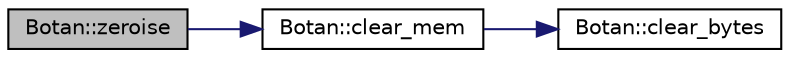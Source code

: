 digraph "Botan::zeroise"
{
  edge [fontname="Helvetica",fontsize="10",labelfontname="Helvetica",labelfontsize="10"];
  node [fontname="Helvetica",fontsize="10",shape=record];
  rankdir="LR";
  Node389 [label="Botan::zeroise",height=0.2,width=0.4,color="black", fillcolor="grey75", style="filled", fontcolor="black"];
  Node389 -> Node390 [color="midnightblue",fontsize="10",style="solid"];
  Node390 [label="Botan::clear_mem",height=0.2,width=0.4,color="black", fillcolor="white", style="filled",URL="$namespace_botan.html#aeb6cf2051aa89f9d76cf4d55c126b314"];
  Node390 -> Node391 [color="midnightblue",fontsize="10",style="solid"];
  Node391 [label="Botan::clear_bytes",height=0.2,width=0.4,color="black", fillcolor="white", style="filled",URL="$namespace_botan.html#a7ce0c066e1e47c17c9ed2d4c5ae35b34"];
}
